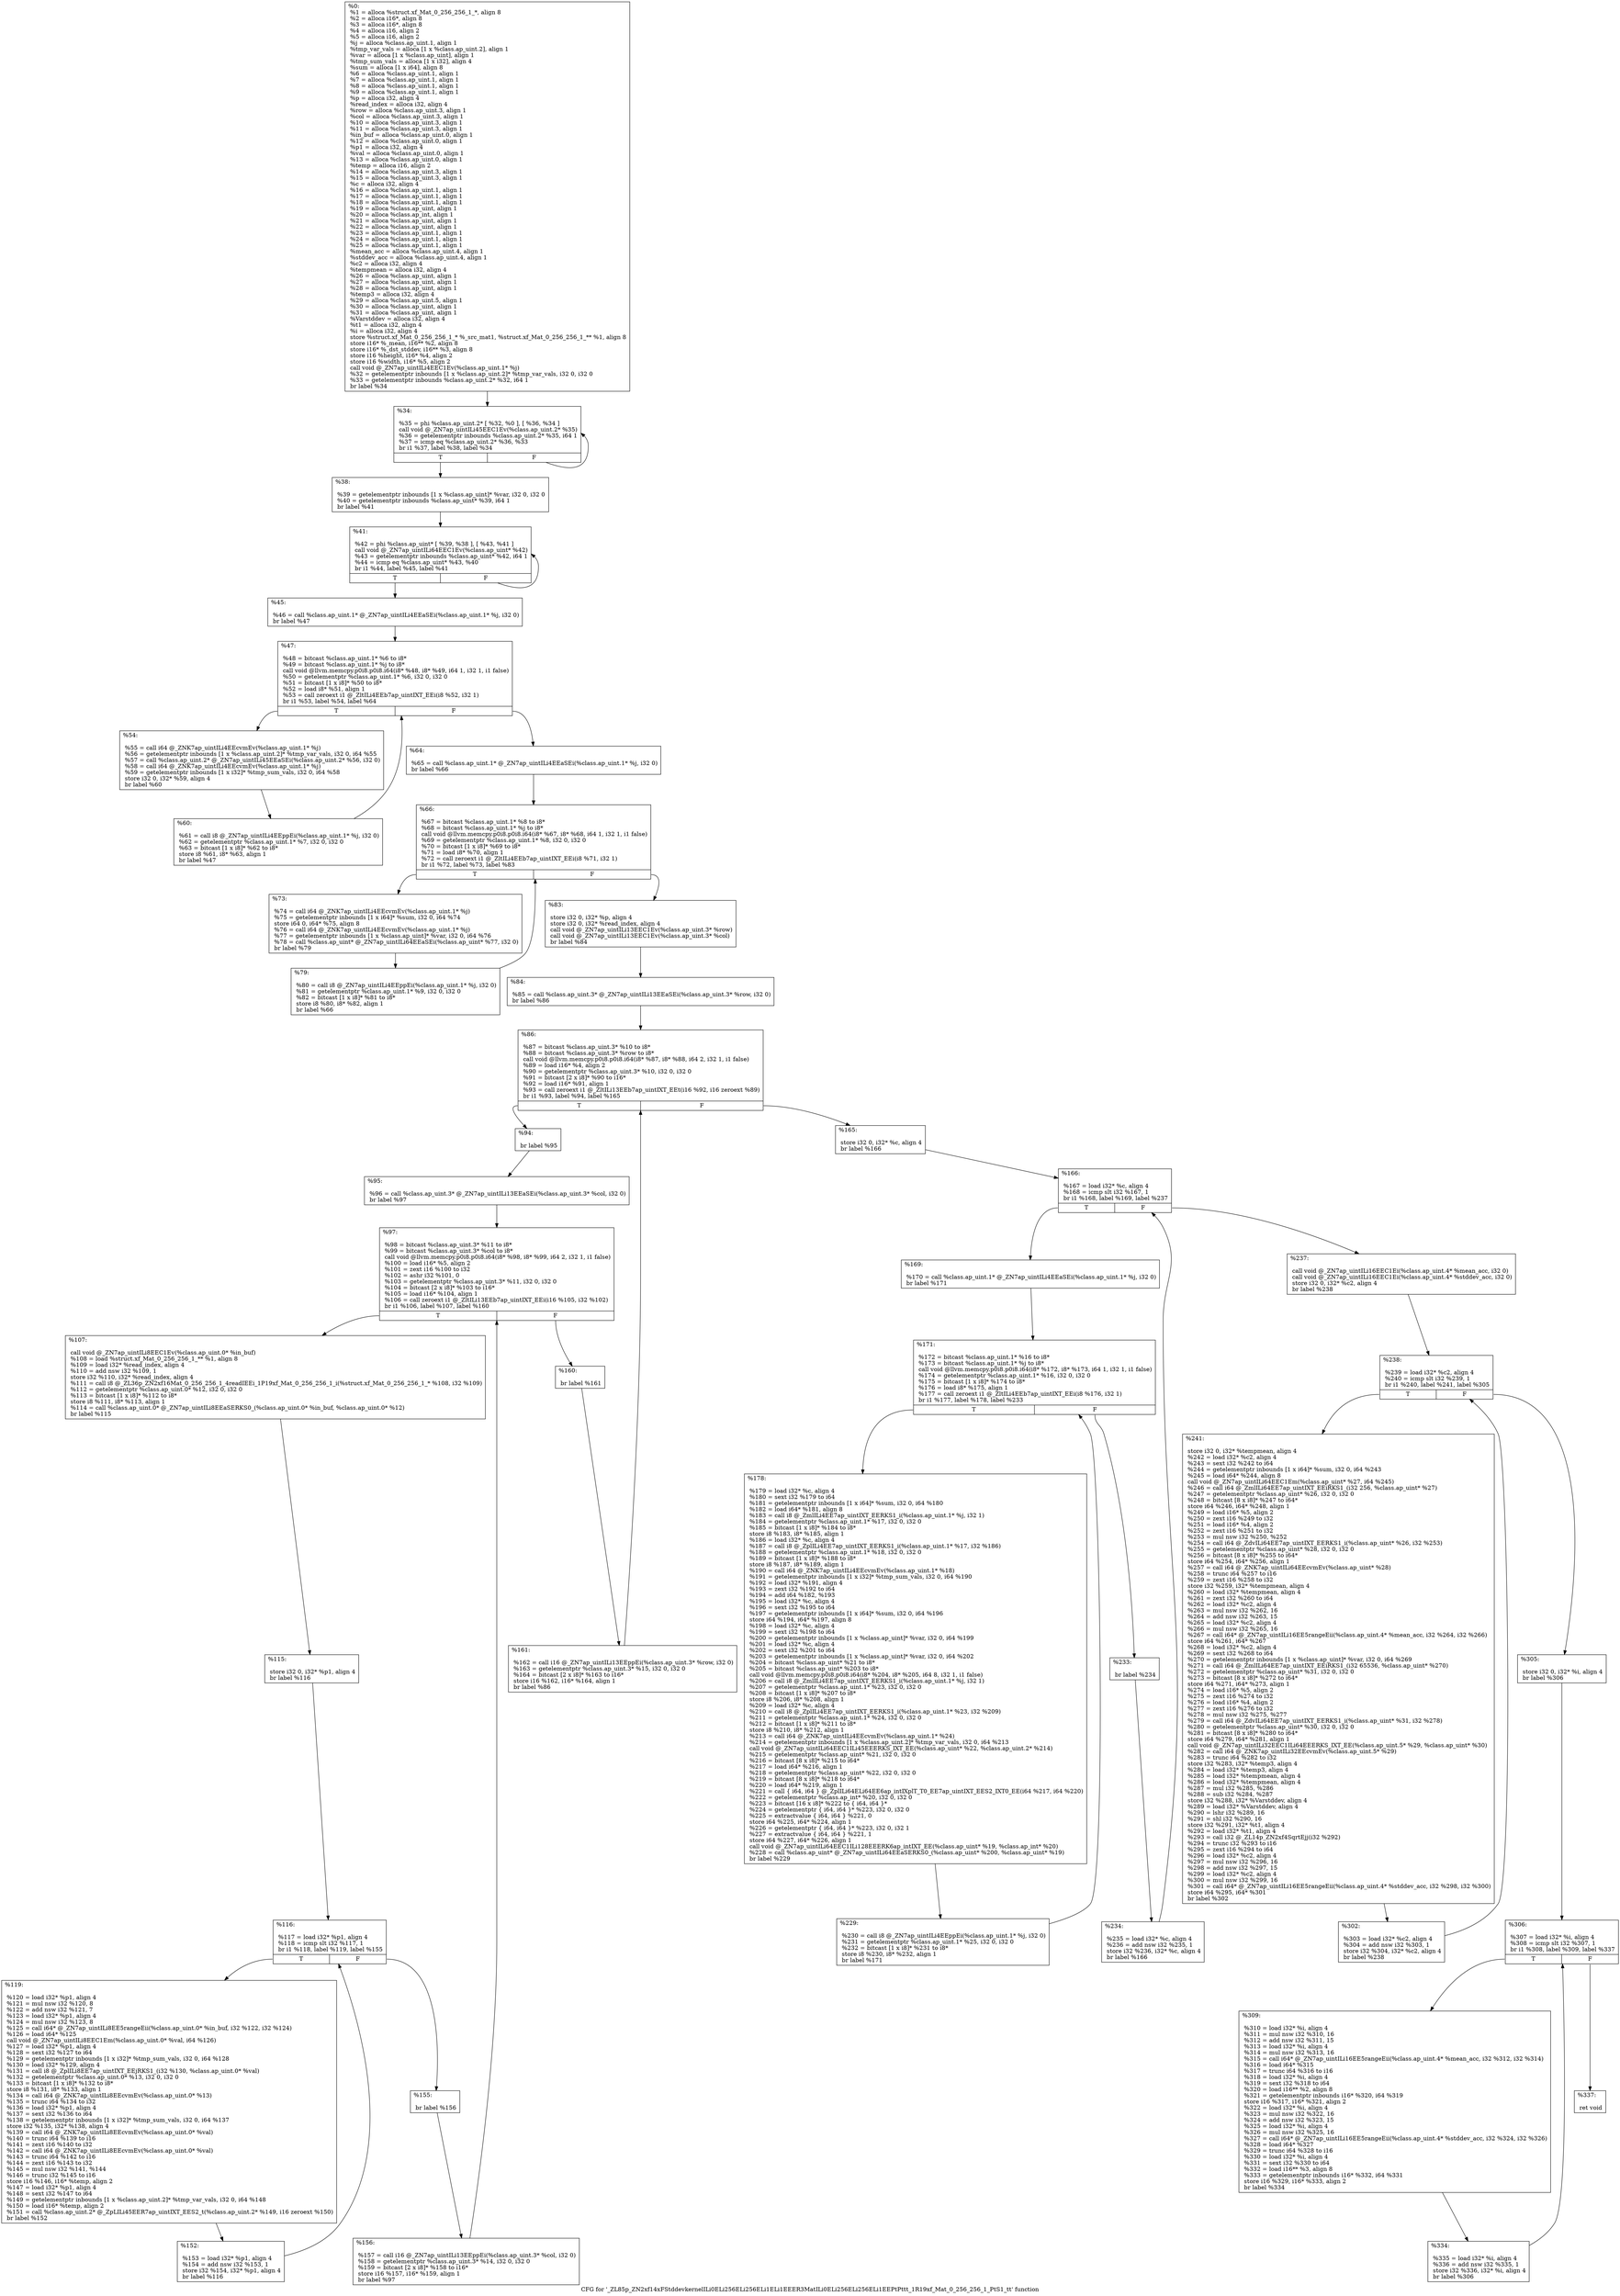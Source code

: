 digraph "CFG for '_ZL85p_ZN2xf14xFStddevkernelILi0ELi256ELi256ELi1ELi1EEER3MatILi0ELi256ELi256ELi1EEPtPttt_1R19xf_Mat_0_256_256_1_PtS1_tt' function" {
	label="CFG for '_ZL85p_ZN2xf14xFStddevkernelILi0ELi256ELi256ELi1ELi1EEER3MatILi0ELi256ELi256ELi1EEPtPttt_1R19xf_Mat_0_256_256_1_PtS1_tt' function";

	Node0x193b570 [shape=record,label="{%0:\l  %1 = alloca %struct.xf_Mat_0_256_256_1_*, align 8\l  %2 = alloca i16*, align 8\l  %3 = alloca i16*, align 8\l  %4 = alloca i16, align 2\l  %5 = alloca i16, align 2\l  %j = alloca %class.ap_uint.1, align 1\l  %tmp_var_vals = alloca [1 x %class.ap_uint.2], align 1\l  %var = alloca [1 x %class.ap_uint], align 1\l  %tmp_sum_vals = alloca [1 x i32], align 4\l  %sum = alloca [1 x i64], align 8\l  %6 = alloca %class.ap_uint.1, align 1\l  %7 = alloca %class.ap_uint.1, align 1\l  %8 = alloca %class.ap_uint.1, align 1\l  %9 = alloca %class.ap_uint.1, align 1\l  %p = alloca i32, align 4\l  %read_index = alloca i32, align 4\l  %row = alloca %class.ap_uint.3, align 1\l  %col = alloca %class.ap_uint.3, align 1\l  %10 = alloca %class.ap_uint.3, align 1\l  %11 = alloca %class.ap_uint.3, align 1\l  %in_buf = alloca %class.ap_uint.0, align 1\l  %12 = alloca %class.ap_uint.0, align 1\l  %p1 = alloca i32, align 4\l  %val = alloca %class.ap_uint.0, align 1\l  %13 = alloca %class.ap_uint.0, align 1\l  %temp = alloca i16, align 2\l  %14 = alloca %class.ap_uint.3, align 1\l  %15 = alloca %class.ap_uint.3, align 1\l  %c = alloca i32, align 4\l  %16 = alloca %class.ap_uint.1, align 1\l  %17 = alloca %class.ap_uint.1, align 1\l  %18 = alloca %class.ap_uint.1, align 1\l  %19 = alloca %class.ap_uint, align 1\l  %20 = alloca %class.ap_int, align 1\l  %21 = alloca %class.ap_uint, align 1\l  %22 = alloca %class.ap_uint, align 1\l  %23 = alloca %class.ap_uint.1, align 1\l  %24 = alloca %class.ap_uint.1, align 1\l  %25 = alloca %class.ap_uint.1, align 1\l  %mean_acc = alloca %class.ap_uint.4, align 1\l  %stddev_acc = alloca %class.ap_uint.4, align 1\l  %c2 = alloca i32, align 4\l  %tempmean = alloca i32, align 4\l  %26 = alloca %class.ap_uint, align 1\l  %27 = alloca %class.ap_uint, align 1\l  %28 = alloca %class.ap_uint, align 1\l  %temp3 = alloca i32, align 4\l  %29 = alloca %class.ap_uint.5, align 1\l  %30 = alloca %class.ap_uint, align 1\l  %31 = alloca %class.ap_uint, align 1\l  %Varstddev = alloca i32, align 4\l  %t1 = alloca i32, align 4\l  %i = alloca i32, align 4\l  store %struct.xf_Mat_0_256_256_1_* %_src_mat1, %struct.xf_Mat_0_256_256_1_** %1, align 8\l  store i16* %_mean, i16** %2, align 8\l  store i16* %_dst_stddev, i16** %3, align 8\l  store i16 %height, i16* %4, align 2\l  store i16 %width, i16* %5, align 2\l  call void @_ZN7ap_uintILi4EEC1Ev(%class.ap_uint.1* %j)\l  %32 = getelementptr inbounds [1 x %class.ap_uint.2]* %tmp_var_vals, i32 0, i32 0\l  %33 = getelementptr inbounds %class.ap_uint.2* %32, i64 1\l  br label %34\l}"];
	Node0x193b570 -> Node0x193dcc0;
	Node0x193dcc0 [shape=record,label="{%34:\l\l  %35 = phi %class.ap_uint.2* [ %32, %0 ], [ %36, %34 ]\l  call void @_ZN7ap_uintILi45EEC1Ev(%class.ap_uint.2* %35)\l  %36 = getelementptr inbounds %class.ap_uint.2* %35, i64 1\l  %37 = icmp eq %class.ap_uint.2* %36, %33\l  br i1 %37, label %38, label %34\l|{<s0>T|<s1>F}}"];
	Node0x193dcc0:s0 -> Node0x193e0d0;
	Node0x193dcc0:s1 -> Node0x193dcc0;
	Node0x193e0d0 [shape=record,label="{%38:\l\l  %39 = getelementptr inbounds [1 x %class.ap_uint]* %var, i32 0, i32 0\l  %40 = getelementptr inbounds %class.ap_uint* %39, i64 1\l  br label %41\l}"];
	Node0x193e0d0 -> Node0x193e320;
	Node0x193e320 [shape=record,label="{%41:\l\l  %42 = phi %class.ap_uint* [ %39, %38 ], [ %43, %41 ]\l  call void @_ZN7ap_uintILi64EEC1Ev(%class.ap_uint* %42)\l  %43 = getelementptr inbounds %class.ap_uint* %42, i64 1\l  %44 = icmp eq %class.ap_uint* %43, %40\l  br i1 %44, label %45, label %41\l|{<s0>T|<s1>F}}"];
	Node0x193e320:s0 -> Node0x193e7f0;
	Node0x193e320:s1 -> Node0x193e320;
	Node0x193e7f0 [shape=record,label="{%45:\l\l  %46 = call %class.ap_uint.1* @_ZN7ap_uintILi4EEaSEi(%class.ap_uint.1* %j, i32 0)\l  br label %47\l}"];
	Node0x193e7f0 -> Node0x193eb00;
	Node0x193eb00 [shape=record,label="{%47:\l\l  %48 = bitcast %class.ap_uint.1* %6 to i8*\l  %49 = bitcast %class.ap_uint.1* %j to i8*\l  call void @llvm.memcpy.p0i8.p0i8.i64(i8* %48, i8* %49, i64 1, i32 1, i1 false)\l  %50 = getelementptr %class.ap_uint.1* %6, i32 0, i32 0\l  %51 = bitcast [1 x i8]* %50 to i8*\l  %52 = load i8* %51, align 1\l  %53 = call zeroext i1 @_ZltILi4EEb7ap_uintIXT_EEi(i8 %52, i32 1)\l  br i1 %53, label %54, label %64\l|{<s0>T|<s1>F}}"];
	Node0x193eb00:s0 -> Node0x193f480;
	Node0x193eb00:s1 -> Node0x193f520;
	Node0x193f480 [shape=record,label="{%54:\l\l  %55 = call i64 @_ZNK7ap_uintILi4EEcvmEv(%class.ap_uint.1* %j)\l  %56 = getelementptr inbounds [1 x %class.ap_uint.2]* %tmp_var_vals, i32 0, i64 %55\l  %57 = call %class.ap_uint.2* @_ZN7ap_uintILi45EEaSEi(%class.ap_uint.2* %56, i32 0)\l  %58 = call i64 @_ZNK7ap_uintILi4EEcvmEv(%class.ap_uint.1* %j)\l  %59 = getelementptr inbounds [1 x i32]* %tmp_sum_vals, i32 0, i64 %58\l  store i32 0, i32* %59, align 4\l  br label %60\l}"];
	Node0x193f480 -> Node0x193fd60;
	Node0x193fd60 [shape=record,label="{%60:\l\l  %61 = call i8 @_ZN7ap_uintILi4EEppEi(%class.ap_uint.1* %j, i32 0)\l  %62 = getelementptr %class.ap_uint.1* %7, i32 0, i32 0\l  %63 = bitcast [1 x i8]* %62 to i8*\l  store i8 %61, i8* %63, align 1\l  br label %47\l}"];
	Node0x193fd60 -> Node0x193eb00;
	Node0x193f520 [shape=record,label="{%64:\l\l  %65 = call %class.ap_uint.1* @_ZN7ap_uintILi4EEaSEi(%class.ap_uint.1* %j, i32 0)\l  br label %66\l}"];
	Node0x193f520 -> Node0x1940a40;
	Node0x1940a40 [shape=record,label="{%66:\l\l  %67 = bitcast %class.ap_uint.1* %8 to i8*\l  %68 = bitcast %class.ap_uint.1* %j to i8*\l  call void @llvm.memcpy.p0i8.p0i8.i64(i8* %67, i8* %68, i64 1, i32 1, i1 false)\l  %69 = getelementptr %class.ap_uint.1* %8, i32 0, i32 0\l  %70 = bitcast [1 x i8]* %69 to i8*\l  %71 = load i8* %70, align 1\l  %72 = call zeroext i1 @_ZltILi4EEb7ap_uintIXT_EEi(i8 %71, i32 1)\l  br i1 %72, label %73, label %83\l|{<s0>T|<s1>F}}"];
	Node0x1940a40:s0 -> Node0x1940f80;
	Node0x1940a40:s1 -> Node0x1941020;
	Node0x1940f80 [shape=record,label="{%73:\l\l  %74 = call i64 @_ZNK7ap_uintILi4EEcvmEv(%class.ap_uint.1* %j)\l  %75 = getelementptr inbounds [1 x i64]* %sum, i32 0, i64 %74\l  store i64 0, i64* %75, align 8\l  %76 = call i64 @_ZNK7ap_uintILi4EEcvmEv(%class.ap_uint.1* %j)\l  %77 = getelementptr inbounds [1 x %class.ap_uint]* %var, i32 0, i64 %76\l  %78 = call %class.ap_uint* @_ZN7ap_uintILi64EEaSEi(%class.ap_uint* %77, i32 0)\l  br label %79\l}"];
	Node0x1940f80 -> Node0x1941640;
	Node0x1941640 [shape=record,label="{%79:\l\l  %80 = call i8 @_ZN7ap_uintILi4EEppEi(%class.ap_uint.1* %j, i32 0)\l  %81 = getelementptr %class.ap_uint.1* %9, i32 0, i32 0\l  %82 = bitcast [1 x i8]* %81 to i8*\l  store i8 %80, i8* %82, align 1\l  br label %66\l}"];
	Node0x1941640 -> Node0x1940a40;
	Node0x1941020 [shape=record,label="{%83:\l\l  store i32 0, i32* %p, align 4\l  store i32 0, i32* %read_index, align 4\l  call void @_ZN7ap_uintILi13EEC1Ev(%class.ap_uint.3* %row)\l  call void @_ZN7ap_uintILi13EEC1Ev(%class.ap_uint.3* %col)\l  br label %84\l}"];
	Node0x1941020 -> Node0x1941de0;
	Node0x1941de0 [shape=record,label="{%84:\l\l  %85 = call %class.ap_uint.3* @_ZN7ap_uintILi13EEaSEi(%class.ap_uint.3* %row, i32 0)\l  br label %86\l}"];
	Node0x1941de0 -> Node0x19428b0;
	Node0x19428b0 [shape=record,label="{%86:\l\l  %87 = bitcast %class.ap_uint.3* %10 to i8*\l  %88 = bitcast %class.ap_uint.3* %row to i8*\l  call void @llvm.memcpy.p0i8.p0i8.i64(i8* %87, i8* %88, i64 2, i32 1, i1 false)\l  %89 = load i16* %4, align 2\l  %90 = getelementptr %class.ap_uint.3* %10, i32 0, i32 0\l  %91 = bitcast [2 x i8]* %90 to i16*\l  %92 = load i16* %91, align 1\l  %93 = call zeroext i1 @_ZltILi13EEb7ap_uintIXT_EEt(i16 %92, i16 zeroext %89)\l  br i1 %93, label %94, label %165\l|{<s0>T|<s1>F}}"];
	Node0x19428b0:s0 -> Node0x19430d0;
	Node0x19428b0:s1 -> Node0x1943170;
	Node0x19430d0 [shape=record,label="{%94:\l\l  br label %95\l}"];
	Node0x19430d0 -> Node0x19432c0;
	Node0x19432c0 [shape=record,label="{%95:\l\l  %96 = call %class.ap_uint.3* @_ZN7ap_uintILi13EEaSEi(%class.ap_uint.3* %col, i32 0)\l  br label %97\l}"];
	Node0x19432c0 -> Node0x1943480;
	Node0x1943480 [shape=record,label="{%97:\l\l  %98 = bitcast %class.ap_uint.3* %11 to i8*\l  %99 = bitcast %class.ap_uint.3* %col to i8*\l  call void @llvm.memcpy.p0i8.p0i8.i64(i8* %98, i8* %99, i64 2, i32 1, i1 false)\l  %100 = load i16* %5, align 2\l  %101 = zext i16 %100 to i32\l  %102 = ashr i32 %101, 0\l  %103 = getelementptr %class.ap_uint.3* %11, i32 0, i32 0\l  %104 = bitcast [2 x i8]* %103 to i16*\l  %105 = load i16* %104, align 1\l  %106 = call zeroext i1 @_ZltILi13EEb7ap_uintIXT_EEi(i16 %105, i32 %102)\l  br i1 %106, label %107, label %160\l|{<s0>T|<s1>F}}"];
	Node0x1943480:s0 -> Node0x1944c70;
	Node0x1943480:s1 -> Node0x1944d10;
	Node0x1944c70 [shape=record,label="{%107:\l\l  call void @_ZN7ap_uintILi8EEC1Ev(%class.ap_uint.0* %in_buf)\l  %108 = load %struct.xf_Mat_0_256_256_1_** %1, align 8\l  %109 = load i32* %read_index, align 4\l  %110 = add nsw i32 %109, 1\l  store i32 %110, i32* %read_index, align 4\l  %111 = call i8 @_ZL36p_ZN2xf16Mat_0_256_256_1_4readIEEi_1P19xf_Mat_0_256_256_1_i(%struct.xf_Mat_0_256_256_1_* %108, i32 %109)\l  %112 = getelementptr %class.ap_uint.0* %12, i32 0, i32 0\l  %113 = bitcast [1 x i8]* %112 to i8*\l  store i8 %111, i8* %113, align 1\l  %114 = call %class.ap_uint.0* @_ZN7ap_uintILi8EEaSERKS0_(%class.ap_uint.0* %in_buf, %class.ap_uint.0* %12)\l  br label %115\l}"];
	Node0x1944c70 -> Node0x19458f0;
	Node0x19458f0 [shape=record,label="{%115:\l\l  store i32 0, i32* %p1, align 4\l  br label %116\l}"];
	Node0x19458f0 -> Node0x1945aa0;
	Node0x1945aa0 [shape=record,label="{%116:\l\l  %117 = load i32* %p1, align 4\l  %118 = icmp slt i32 %117, 1\l  br i1 %118, label %119, label %155\l|{<s0>T|<s1>F}}"];
	Node0x1945aa0:s0 -> Node0x1945c90;
	Node0x1945aa0:s1 -> Node0x1945cf0;
	Node0x1945c90 [shape=record,label="{%119:\l\l  %120 = load i32* %p1, align 4\l  %121 = mul nsw i32 %120, 8\l  %122 = add nsw i32 %121, 7\l  %123 = load i32* %p1, align 4\l  %124 = mul nsw i32 %123, 8\l  %125 = call i64* @_ZN7ap_uintILi8EE5rangeEii(%class.ap_uint.0* %in_buf, i32 %122, i32 %124)\l  %126 = load i64* %125\l  call void @_ZN7ap_uintILi8EEC1Em(%class.ap_uint.0* %val, i64 %126)\l  %127 = load i32* %p1, align 4\l  %128 = sext i32 %127 to i64\l  %129 = getelementptr inbounds [1 x i32]* %tmp_sum_vals, i32 0, i64 %128\l  %130 = load i32* %129, align 4\l  %131 = call i8 @_ZplILi8EE7ap_uintIXT_EEjRKS1_(i32 %130, %class.ap_uint.0* %val)\l  %132 = getelementptr %class.ap_uint.0* %13, i32 0, i32 0\l  %133 = bitcast [1 x i8]* %132 to i8*\l  store i8 %131, i8* %133, align 1\l  %134 = call i64 @_ZNK7ap_uintILi8EEcvmEv(%class.ap_uint.0* %13)\l  %135 = trunc i64 %134 to i32\l  %136 = load i32* %p1, align 4\l  %137 = sext i32 %136 to i64\l  %138 = getelementptr inbounds [1 x i32]* %tmp_sum_vals, i32 0, i64 %137\l  store i32 %135, i32* %138, align 4\l  %139 = call i64 @_ZNK7ap_uintILi8EEcvmEv(%class.ap_uint.0* %val)\l  %140 = trunc i64 %139 to i16\l  %141 = zext i16 %140 to i32\l  %142 = call i64 @_ZNK7ap_uintILi8EEcvmEv(%class.ap_uint.0* %val)\l  %143 = trunc i64 %142 to i16\l  %144 = zext i16 %143 to i32\l  %145 = mul nsw i32 %141, %144\l  %146 = trunc i32 %145 to i16\l  store i16 %146, i16* %temp, align 2\l  %147 = load i32* %p1, align 4\l  %148 = sext i32 %147 to i64\l  %149 = getelementptr inbounds [1 x %class.ap_uint.2]* %tmp_var_vals, i32 0, i64 %148\l  %150 = load i16* %temp, align 2\l  %151 = call %class.ap_uint.2* @_ZpLILi45EER7ap_uintIXT_EES2_t(%class.ap_uint.2* %149, i16 zeroext %150)\l  br label %152\l}"];
	Node0x1945c90 -> Node0x19482a0;
	Node0x19482a0 [shape=record,label="{%152:\l\l  %153 = load i32* %p1, align 4\l  %154 = add nsw i32 %153, 1\l  store i32 %154, i32* %p1, align 4\l  br label %116\l}"];
	Node0x19482a0 -> Node0x1945aa0;
	Node0x1945cf0 [shape=record,label="{%155:\l\l  br label %156\l}"];
	Node0x1945cf0 -> Node0x19485e0;
	Node0x19485e0 [shape=record,label="{%156:\l\l  %157 = call i16 @_ZN7ap_uintILi13EEppEi(%class.ap_uint.3* %col, i32 0)\l  %158 = getelementptr %class.ap_uint.3* %14, i32 0, i32 0\l  %159 = bitcast [2 x i8]* %158 to i16*\l  store i16 %157, i16* %159, align 1\l  br label %97\l}"];
	Node0x19485e0 -> Node0x1943480;
	Node0x1944d10 [shape=record,label="{%160:\l\l  br label %161\l}"];
	Node0x1944d10 -> Node0x1948aa0;
	Node0x1948aa0 [shape=record,label="{%161:\l\l  %162 = call i16 @_ZN7ap_uintILi13EEppEi(%class.ap_uint.3* %row, i32 0)\l  %163 = getelementptr %class.ap_uint.3* %15, i32 0, i32 0\l  %164 = bitcast [2 x i8]* %163 to i16*\l  store i16 %162, i16* %164, align 1\l  br label %86\l}"];
	Node0x1948aa0 -> Node0x19428b0;
	Node0x1943170 [shape=record,label="{%165:\l\l  store i32 0, i32* %c, align 4\l  br label %166\l}"];
	Node0x1943170 -> Node0x1948f00;
	Node0x1948f00 [shape=record,label="{%166:\l\l  %167 = load i32* %c, align 4\l  %168 = icmp slt i32 %167, 1\l  br i1 %168, label %169, label %237\l|{<s0>T|<s1>F}}"];
	Node0x1948f00:s0 -> Node0x19490f0;
	Node0x1948f00:s1 -> Node0x1949150;
	Node0x19490f0 [shape=record,label="{%169:\l\l  %170 = call %class.ap_uint.1* @_ZN7ap_uintILi4EEaSEi(%class.ap_uint.1* %j, i32 0)\l  br label %171\l}"];
	Node0x19490f0 -> Node0x1949310;
	Node0x1949310 [shape=record,label="{%171:\l\l  %172 = bitcast %class.ap_uint.1* %16 to i8*\l  %173 = bitcast %class.ap_uint.1* %j to i8*\l  call void @llvm.memcpy.p0i8.p0i8.i64(i8* %172, i8* %173, i64 1, i32 1, i1 false)\l  %174 = getelementptr %class.ap_uint.1* %16, i32 0, i32 0\l  %175 = bitcast [1 x i8]* %174 to i8*\l  %176 = load i8* %175, align 1\l  %177 = call zeroext i1 @_ZltILi4EEb7ap_uintIXT_EEi(i8 %176, i32 1)\l  br i1 %177, label %178, label %233\l|{<s0>T|<s1>F}}"];
	Node0x1949310:s0 -> Node0x19498a0;
	Node0x1949310:s1 -> Node0x1949940;
	Node0x19498a0 [shape=record,label="{%178:\l\l  %179 = load i32* %c, align 4\l  %180 = sext i32 %179 to i64\l  %181 = getelementptr inbounds [1 x i64]* %sum, i32 0, i64 %180\l  %182 = load i64* %181, align 8\l  %183 = call i8 @_ZmlILi4EE7ap_uintIXT_EERKS1_i(%class.ap_uint.1* %j, i32 1)\l  %184 = getelementptr %class.ap_uint.1* %17, i32 0, i32 0\l  %185 = bitcast [1 x i8]* %184 to i8*\l  store i8 %183, i8* %185, align 1\l  %186 = load i32* %c, align 4\l  %187 = call i8 @_ZplILi4EE7ap_uintIXT_EERKS1_i(%class.ap_uint.1* %17, i32 %186)\l  %188 = getelementptr %class.ap_uint.1* %18, i32 0, i32 0\l  %189 = bitcast [1 x i8]* %188 to i8*\l  store i8 %187, i8* %189, align 1\l  %190 = call i64 @_ZNK7ap_uintILi4EEcvmEv(%class.ap_uint.1* %18)\l  %191 = getelementptr inbounds [1 x i32]* %tmp_sum_vals, i32 0, i64 %190\l  %192 = load i32* %191, align 4\l  %193 = zext i32 %192 to i64\l  %194 = add i64 %182, %193\l  %195 = load i32* %c, align 4\l  %196 = sext i32 %195 to i64\l  %197 = getelementptr inbounds [1 x i64]* %sum, i32 0, i64 %196\l  store i64 %194, i64* %197, align 8\l  %198 = load i32* %c, align 4\l  %199 = sext i32 %198 to i64\l  %200 = getelementptr inbounds [1 x %class.ap_uint]* %var, i32 0, i64 %199\l  %201 = load i32* %c, align 4\l  %202 = sext i32 %201 to i64\l  %203 = getelementptr inbounds [1 x %class.ap_uint]* %var, i32 0, i64 %202\l  %204 = bitcast %class.ap_uint* %21 to i8*\l  %205 = bitcast %class.ap_uint* %203 to i8*\l  call void @llvm.memcpy.p0i8.p0i8.i64(i8* %204, i8* %205, i64 8, i32 1, i1 false)\l  %206 = call i8 @_ZmlILi4EE7ap_uintIXT_EERKS1_i(%class.ap_uint.1* %j, i32 1)\l  %207 = getelementptr %class.ap_uint.1* %23, i32 0, i32 0\l  %208 = bitcast [1 x i8]* %207 to i8*\l  store i8 %206, i8* %208, align 1\l  %209 = load i32* %c, align 4\l  %210 = call i8 @_ZplILi4EE7ap_uintIXT_EERKS1_i(%class.ap_uint.1* %23, i32 %209)\l  %211 = getelementptr %class.ap_uint.1* %24, i32 0, i32 0\l  %212 = bitcast [1 x i8]* %211 to i8*\l  store i8 %210, i8* %212, align 1\l  %213 = call i64 @_ZNK7ap_uintILi4EEcvmEv(%class.ap_uint.1* %24)\l  %214 = getelementptr inbounds [1 x %class.ap_uint.2]* %tmp_var_vals, i32 0, i64 %213\l  call void @_ZN7ap_uintILi64EEC1ILi45EEERKS_IXT_EE(%class.ap_uint* %22, %class.ap_uint.2* %214)\l  %215 = getelementptr %class.ap_uint* %21, i32 0, i32 0\l  %216 = bitcast [8 x i8]* %215 to i64*\l  %217 = load i64* %216, align 1\l  %218 = getelementptr %class.ap_uint* %22, i32 0, i32 0\l  %219 = bitcast [8 x i8]* %218 to i64*\l  %220 = load i64* %219, align 1\l  %221 = call \{ i64, i64 \} @_ZplILi64ELi64EE6ap_intIXplT_T0_EE7ap_uintIXT_EES2_IXT0_EE(i64 %217, i64 %220)\l  %222 = getelementptr %class.ap_int* %20, i32 0, i32 0\l  %223 = bitcast [16 x i8]* %222 to \{ i64, i64 \}*\l  %224 = getelementptr \{ i64, i64 \}* %223, i32 0, i32 0\l  %225 = extractvalue \{ i64, i64 \} %221, 0\l  store i64 %225, i64* %224, align 1\l  %226 = getelementptr \{ i64, i64 \}* %223, i32 0, i32 1\l  %227 = extractvalue \{ i64, i64 \} %221, 1\l  store i64 %227, i64* %226, align 1\l  call void @_ZN7ap_uintILi64EEC1ILi128EEERK6ap_intIXT_EE(%class.ap_uint* %19, %class.ap_int* %20)\l  %228 = call %class.ap_uint* @_ZN7ap_uintILi64EEaSERKS0_(%class.ap_uint* %200, %class.ap_uint* %19)\l  br label %229\l}"];
	Node0x19498a0 -> Node0x194c750;
	Node0x194c750 [shape=record,label="{%229:\l\l  %230 = call i8 @_ZN7ap_uintILi4EEppEi(%class.ap_uint.1* %j, i32 0)\l  %231 = getelementptr %class.ap_uint.1* %25, i32 0, i32 0\l  %232 = bitcast [1 x i8]* %231 to i8*\l  store i8 %230, i8* %232, align 1\l  br label %171\l}"];
	Node0x194c750 -> Node0x1949310;
	Node0x1949940 [shape=record,label="{%233:\l\l  br label %234\l}"];
	Node0x1949940 -> Node0x194cb60;
	Node0x194cb60 [shape=record,label="{%234:\l\l  %235 = load i32* %c, align 4\l  %236 = add nsw i32 %235, 1\l  store i32 %236, i32* %c, align 4\l  br label %166\l}"];
	Node0x194cb60 -> Node0x1948f00;
	Node0x1949150 [shape=record,label="{%237:\l\l  call void @_ZN7ap_uintILi16EEC1Ei(%class.ap_uint.4* %mean_acc, i32 0)\l  call void @_ZN7ap_uintILi16EEC1Ei(%class.ap_uint.4* %stddev_acc, i32 0)\l  store i32 0, i32* %c2, align 4\l  br label %238\l}"];
	Node0x1949150 -> Node0x194d140;
	Node0x194d140 [shape=record,label="{%238:\l\l  %239 = load i32* %c2, align 4\l  %240 = icmp slt i32 %239, 1\l  br i1 %240, label %241, label %305\l|{<s0>T|<s1>F}}"];
	Node0x194d140:s0 -> Node0x194d330;
	Node0x194d140:s1 -> Node0x194d390;
	Node0x194d330 [shape=record,label="{%241:\l\l  store i32 0, i32* %tempmean, align 4\l  %242 = load i32* %c2, align 4\l  %243 = sext i32 %242 to i64\l  %244 = getelementptr inbounds [1 x i64]* %sum, i32 0, i64 %243\l  %245 = load i64* %244, align 8\l  call void @_ZN7ap_uintILi64EEC1Em(%class.ap_uint* %27, i64 %245)\l  %246 = call i64 @_ZmlILi64EE7ap_uintIXT_EEiRKS1_(i32 256, %class.ap_uint* %27)\l  %247 = getelementptr %class.ap_uint* %26, i32 0, i32 0\l  %248 = bitcast [8 x i8]* %247 to i64*\l  store i64 %246, i64* %248, align 1\l  %249 = load i16* %5, align 2\l  %250 = zext i16 %249 to i32\l  %251 = load i16* %4, align 2\l  %252 = zext i16 %251 to i32\l  %253 = mul nsw i32 %250, %252\l  %254 = call i64 @_ZdvILi64EE7ap_uintIXT_EERKS1_i(%class.ap_uint* %26, i32 %253)\l  %255 = getelementptr %class.ap_uint* %28, i32 0, i32 0\l  %256 = bitcast [8 x i8]* %255 to i64*\l  store i64 %254, i64* %256, align 1\l  %257 = call i64 @_ZNK7ap_uintILi64EEcvmEv(%class.ap_uint* %28)\l  %258 = trunc i64 %257 to i16\l  %259 = zext i16 %258 to i32\l  store i32 %259, i32* %tempmean, align 4\l  %260 = load i32* %tempmean, align 4\l  %261 = zext i32 %260 to i64\l  %262 = load i32* %c2, align 4\l  %263 = mul nsw i32 %262, 16\l  %264 = add nsw i32 %263, 15\l  %265 = load i32* %c2, align 4\l  %266 = mul nsw i32 %265, 16\l  %267 = call i64* @_ZN7ap_uintILi16EE5rangeEii(%class.ap_uint.4* %mean_acc, i32 %264, i32 %266)\l  store i64 %261, i64* %267\l  %268 = load i32* %c2, align 4\l  %269 = sext i32 %268 to i64\l  %270 = getelementptr inbounds [1 x %class.ap_uint]* %var, i32 0, i64 %269\l  %271 = call i64 @_ZmlILi64EE7ap_uintIXT_EEiRKS1_(i32 65536, %class.ap_uint* %270)\l  %272 = getelementptr %class.ap_uint* %31, i32 0, i32 0\l  %273 = bitcast [8 x i8]* %272 to i64*\l  store i64 %271, i64* %273, align 1\l  %274 = load i16* %5, align 2\l  %275 = zext i16 %274 to i32\l  %276 = load i16* %4, align 2\l  %277 = zext i16 %276 to i32\l  %278 = mul nsw i32 %275, %277\l  %279 = call i64 @_ZdvILi64EE7ap_uintIXT_EERKS1_i(%class.ap_uint* %31, i32 %278)\l  %280 = getelementptr %class.ap_uint* %30, i32 0, i32 0\l  %281 = bitcast [8 x i8]* %280 to i64*\l  store i64 %279, i64* %281, align 1\l  call void @_ZN7ap_uintILi32EEC1ILi64EEERKS_IXT_EE(%class.ap_uint.5* %29, %class.ap_uint* %30)\l  %282 = call i64 @_ZNK7ap_uintILi32EEcvmEv(%class.ap_uint.5* %29)\l  %283 = trunc i64 %282 to i32\l  store i32 %283, i32* %temp3, align 4\l  %284 = load i32* %temp3, align 4\l  %285 = load i32* %tempmean, align 4\l  %286 = load i32* %tempmean, align 4\l  %287 = mul i32 %285, %286\l  %288 = sub i32 %284, %287\l  store i32 %288, i32* %Varstddev, align 4\l  %289 = load i32* %Varstddev, align 4\l  %290 = lshr i32 %289, 16\l  %291 = shl i32 %290, 16\l  store i32 %291, i32* %t1, align 4\l  %292 = load i32* %t1, align 4\l  %293 = call i32 @_ZL14p_ZN2xf4SqrtEjj(i32 %292)\l  %294 = trunc i32 %293 to i16\l  %295 = zext i16 %294 to i64\l  %296 = load i32* %c2, align 4\l  %297 = mul nsw i32 %296, 16\l  %298 = add nsw i32 %297, 15\l  %299 = load i32* %c2, align 4\l  %300 = mul nsw i32 %299, 16\l  %301 = call i64* @_ZN7ap_uintILi16EE5rangeEii(%class.ap_uint.4* %stddev_acc, i32 %298, i32 %300)\l  store i64 %295, i64* %301\l  br label %302\l}"];
	Node0x194d330 -> Node0x1951950;
	Node0x1951950 [shape=record,label="{%302:\l\l  %303 = load i32* %c2, align 4\l  %304 = add nsw i32 %303, 1\l  store i32 %304, i32* %c2, align 4\l  br label %238\l}"];
	Node0x1951950 -> Node0x194d140;
	Node0x194d390 [shape=record,label="{%305:\l\l  store i32 0, i32* %i, align 4\l  br label %306\l}"];
	Node0x194d390 -> Node0x1951ce0;
	Node0x1951ce0 [shape=record,label="{%306:\l\l  %307 = load i32* %i, align 4\l  %308 = icmp slt i32 %307, 1\l  br i1 %308, label %309, label %337\l|{<s0>T|<s1>F}}"];
	Node0x1951ce0:s0 -> Node0x1951ed0;
	Node0x1951ce0:s1 -> Node0x1951f30;
	Node0x1951ed0 [shape=record,label="{%309:\l\l  %310 = load i32* %i, align 4\l  %311 = mul nsw i32 %310, 16\l  %312 = add nsw i32 %311, 15\l  %313 = load i32* %i, align 4\l  %314 = mul nsw i32 %313, 16\l  %315 = call i64* @_ZN7ap_uintILi16EE5rangeEii(%class.ap_uint.4* %mean_acc, i32 %312, i32 %314)\l  %316 = load i64* %315\l  %317 = trunc i64 %316 to i16\l  %318 = load i32* %i, align 4\l  %319 = sext i32 %318 to i64\l  %320 = load i16** %2, align 8\l  %321 = getelementptr inbounds i16* %320, i64 %319\l  store i16 %317, i16* %321, align 2\l  %322 = load i32* %i, align 4\l  %323 = mul nsw i32 %322, 16\l  %324 = add nsw i32 %323, 15\l  %325 = load i32* %i, align 4\l  %326 = mul nsw i32 %325, 16\l  %327 = call i64* @_ZN7ap_uintILi16EE5rangeEii(%class.ap_uint.4* %stddev_acc, i32 %324, i32 %326)\l  %328 = load i64* %327\l  %329 = trunc i64 %328 to i16\l  %330 = load i32* %i, align 4\l  %331 = sext i32 %330 to i64\l  %332 = load i16** %3, align 8\l  %333 = getelementptr inbounds i16* %332, i64 %331\l  store i16 %329, i16* %333, align 2\l  br label %334\l}"];
	Node0x1951ed0 -> Node0x1952e80;
	Node0x1952e80 [shape=record,label="{%334:\l\l  %335 = load i32* %i, align 4\l  %336 = add nsw i32 %335, 1\l  store i32 %336, i32* %i, align 4\l  br label %306\l}"];
	Node0x1952e80 -> Node0x1951ce0;
	Node0x1951f30 [shape=record,label="{%337:\l\l  ret void\l}"];
}
